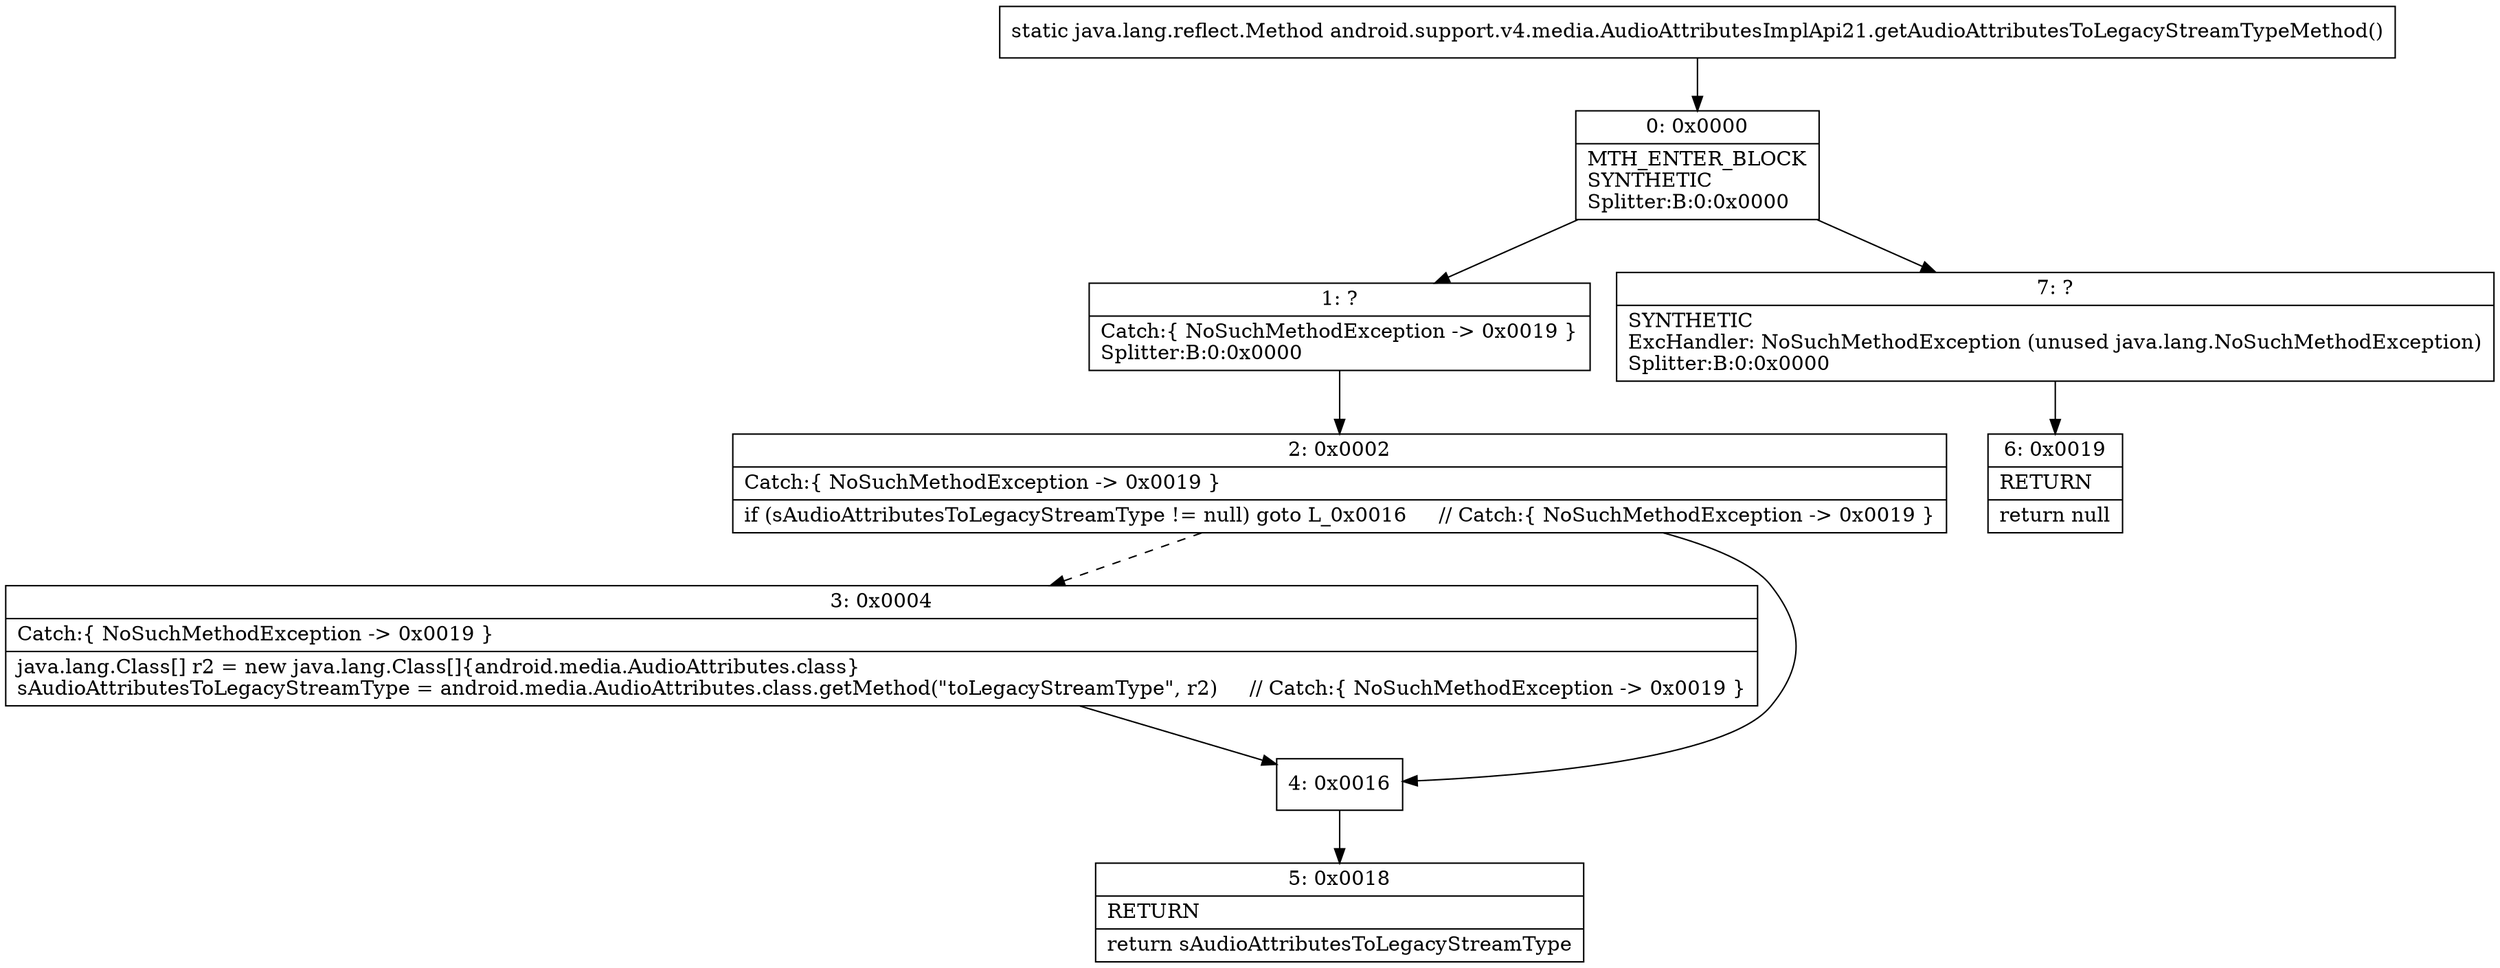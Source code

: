 digraph "CFG forandroid.support.v4.media.AudioAttributesImplApi21.getAudioAttributesToLegacyStreamTypeMethod()Ljava\/lang\/reflect\/Method;" {
Node_0 [shape=record,label="{0\:\ 0x0000|MTH_ENTER_BLOCK\lSYNTHETIC\lSplitter:B:0:0x0000\l}"];
Node_1 [shape=record,label="{1\:\ ?|Catch:\{ NoSuchMethodException \-\> 0x0019 \}\lSplitter:B:0:0x0000\l}"];
Node_2 [shape=record,label="{2\:\ 0x0002|Catch:\{ NoSuchMethodException \-\> 0x0019 \}\l|if (sAudioAttributesToLegacyStreamType != null) goto L_0x0016     \/\/ Catch:\{ NoSuchMethodException \-\> 0x0019 \}\l}"];
Node_3 [shape=record,label="{3\:\ 0x0004|Catch:\{ NoSuchMethodException \-\> 0x0019 \}\l|java.lang.Class[] r2 = new java.lang.Class[]\{android.media.AudioAttributes.class\}\lsAudioAttributesToLegacyStreamType = android.media.AudioAttributes.class.getMethod(\"toLegacyStreamType\", r2)     \/\/ Catch:\{ NoSuchMethodException \-\> 0x0019 \}\l}"];
Node_4 [shape=record,label="{4\:\ 0x0016}"];
Node_5 [shape=record,label="{5\:\ 0x0018|RETURN\l|return sAudioAttributesToLegacyStreamType\l}"];
Node_6 [shape=record,label="{6\:\ 0x0019|RETURN\l|return null\l}"];
Node_7 [shape=record,label="{7\:\ ?|SYNTHETIC\lExcHandler: NoSuchMethodException (unused java.lang.NoSuchMethodException)\lSplitter:B:0:0x0000\l}"];
MethodNode[shape=record,label="{static java.lang.reflect.Method android.support.v4.media.AudioAttributesImplApi21.getAudioAttributesToLegacyStreamTypeMethod() }"];
MethodNode -> Node_0;
Node_0 -> Node_1;
Node_0 -> Node_7;
Node_1 -> Node_2;
Node_2 -> Node_3[style=dashed];
Node_2 -> Node_4;
Node_3 -> Node_4;
Node_4 -> Node_5;
Node_7 -> Node_6;
}

